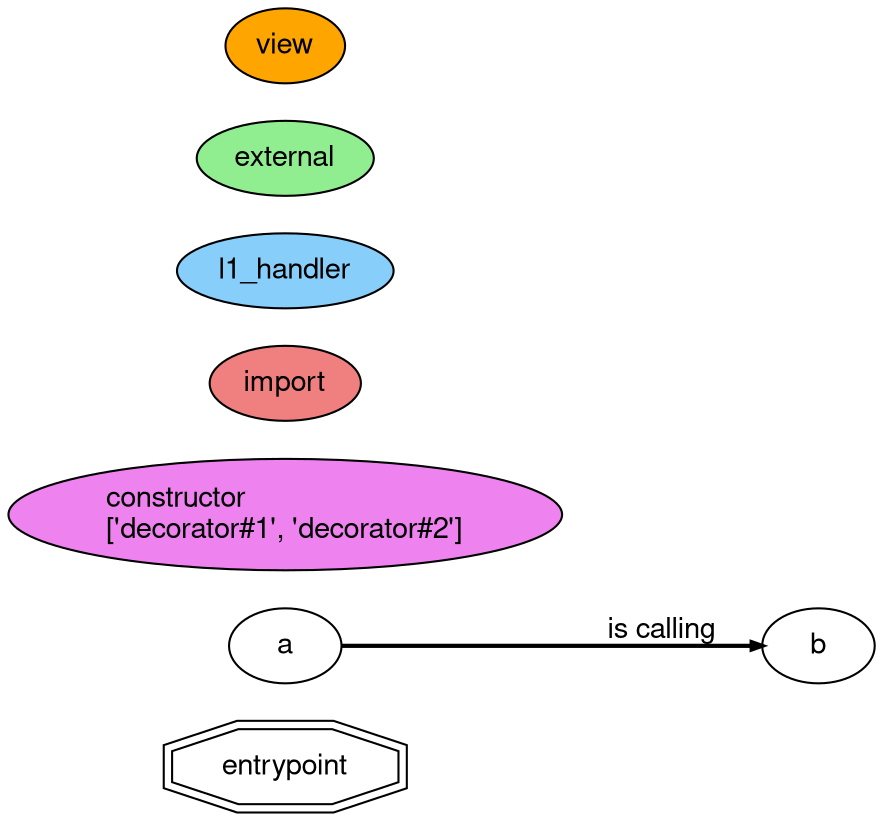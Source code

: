 // Call flow graph
digraph call_graph_legend {
	graph [fontname="Helvetica,Arial,sans-serif" fontsize=20 layout=dot newrank=true rankdir=LR]
	node [fontname="Helvetica,Arial,sans-serif" pencolor="#00000044" shape="rect, plaintext" style=filled]
	edge [arrowsize=0.5 fontname="Helvetica,Arial,sans-serif" labeldistance=3 labelfontcolor="#00000080" penwidth=2]
	0 [label="entrypoint" color="" fillcolor=white shape=doubleoctagon style=filled]
	1 [label="a" color="" fillcolor=white shape=oval style=solid]
	2 [label="b" color="" fillcolor=white shape=oval style=solid]
	3 [label="constructor\l['decorator#1', 'decorator#2']" color="" fillcolor=violet shape=oval style=filled]
	4 [label="import" color="" fillcolor=lightcoral shape=oval style=filled]
	5 [label="l1_handler" color="" fillcolor=lightskyblue shape=oval style=filled]
	6 [label="external" color="" fillcolor=lightgreen shape=oval style=filled]
	7 [label="view" color="" fillcolor=orange shape=oval style=filled]
	1 -> 2 [label=" is calling "]
}
